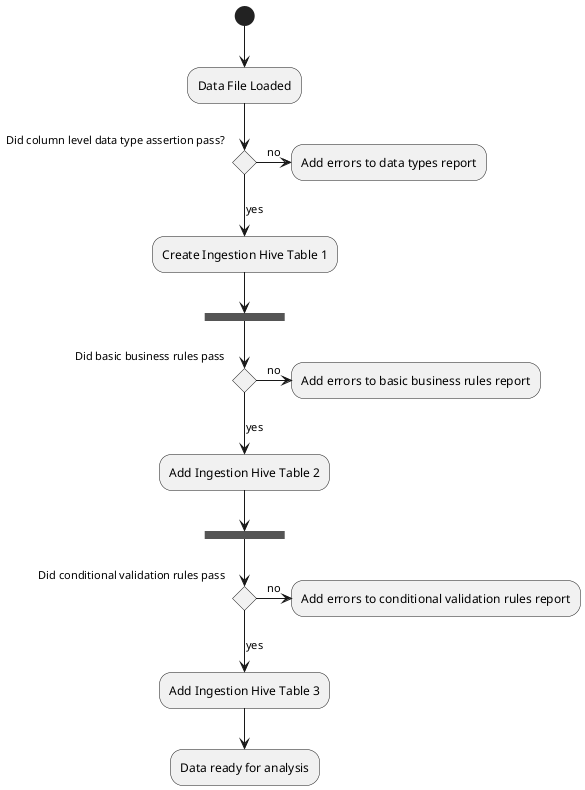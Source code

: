 @startuml
skinparam monochrome true


 (*) --> "Data File Loaded"

    if "Did column level data type assertion pass?" then

            -down->[yes]  "Create Ingestion Hive Table 1"

        -down-> ===B1===
        else
            -right->[no] "Add errors to data types report" 
        end if

===B1=== -down-> if "Did basic business rules pass" then
            -down->[yes]  "Add Ingestion Hive Table 2"
        -down-> ===B2===
        else
            -right->[no] "Add errors to basic business rules report" 
        end if


===B2=== -down-> if "Did conditional validation rules pass" then
            -down->[yes]  "Add Ingestion Hive Table 3"
        -down-> "Data ready for analysis"
        else
            -right->[no] "Add errors to conditional validation rules report" 
        end if


@enduml